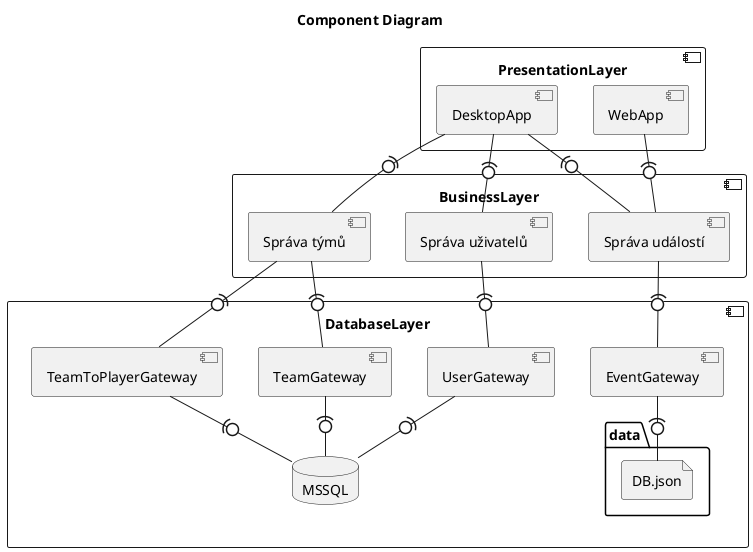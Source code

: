 @startuml
title Component Diagram

component "PresentationLayer" as PL {
    component "WebApp" as WA
    component "DesktopApp" as DA
}

component "BusinessLayer" as BL {
    component "Správa uživatelů" as UM
    component "Správa událostí" as EM
    component "Správa týmů" as TM
}

component "DatabaseLayer" as DL {
    together {
        component "TeamGateway" as TG
        component "TeamToPlayerGateway" as TTPG
        component "UserGateway" as UG
        database MSSQL as DB
    }
    
    together {
    component "EventGateway" as EG
        folder data {
            file DB.json as JSONDB
        }
    }
}

' Presentation to BusinessLayer
DA -(0- UM
DA -(0- EM
DA -(0- TM

WA -(0- EM

' BusinessLayer to DatabaseLayer

TM -(0- TG
TM -(0- TTPG

UM -(0- UG

EM -(0- EG

' DatabaseLayer
EG -(0- JSONDB

TG -(0- DB
TTPG -(0- DB
UG -(0- DB

@enduml